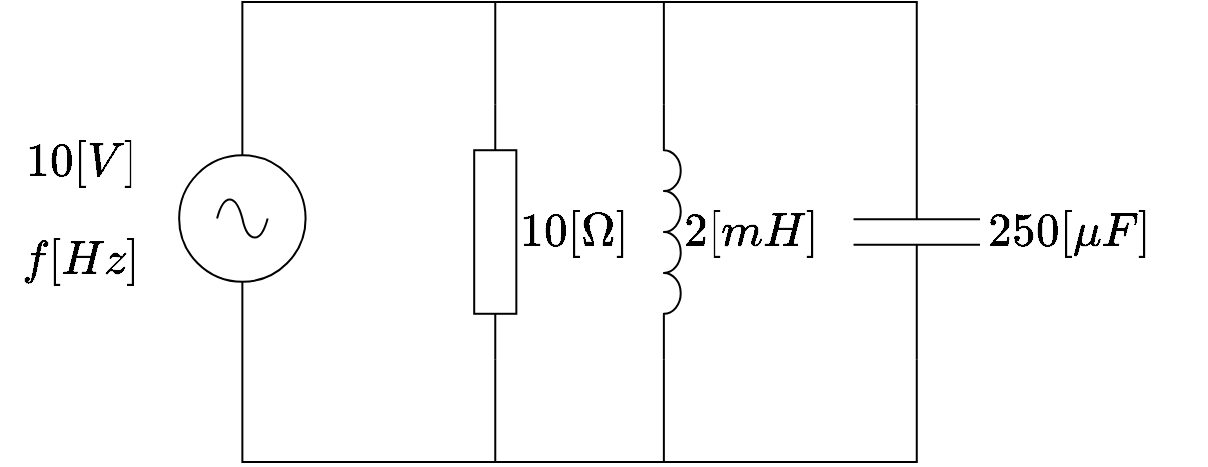 <mxfile version="17.4.2" type="device"><diagram id="HIdZtxl3EPT_my5MuUD0" name="ページ1"><mxGraphModel dx="1106" dy="847" grid="1" gridSize="10" guides="1" tooltips="1" connect="1" arrows="1" fold="1" page="1" pageScale="1" pageWidth="827" pageHeight="1169" math="1" shadow="0"><root><mxCell id="0"/><mxCell id="1" parent="0"/><mxCell id="dWAviFBEgfnh-thKBLKT-1" value="" style="group" vertex="1" connectable="0" parent="1"><mxGeometry x="160" y="340" width="490" height="230" as="geometry"/></mxCell><mxCell id="7YMbO9vAnMJMHe8ED_cx-1" value="" style="pointerEvents=1;verticalLabelPosition=middle;shadow=0;dashed=0;align=right;html=1;verticalAlign=middle;shape=mxgraph.electrical.signal_sources.source;aspect=fixed;points=[[0.5,0,0],[1,0.5,0],[0.5,1,0],[0,0.5,0]];elSignalType=ac;labelPosition=left;" parent="dWAviFBEgfnh-thKBLKT-1" vertex="1"><mxGeometry x="89.57" y="76.667" width="63.226" height="63.226" as="geometry"/></mxCell><mxCell id="7YMbO9vAnMJMHe8ED_cx-2" value="`10[\Omega]`" style="pointerEvents=1;verticalLabelPosition=middle;shadow=0;dashed=0;align=left;html=1;verticalAlign=middle;shape=mxgraph.electrical.resistors.resistor_1;direction=south;labelPosition=right;fontSize=20;" parent="dWAviFBEgfnh-thKBLKT-1" vertex="1"><mxGeometry x="237.097" y="51.111" width="21.075" height="127.778" as="geometry"/></mxCell><mxCell id="7YMbO9vAnMJMHe8ED_cx-3" value="`250[\mu F]`" style="pointerEvents=1;verticalLabelPosition=middle;shadow=0;dashed=0;align=left;html=1;verticalAlign=middle;shape=mxgraph.electrical.capacitors.capacitor_1;direction=south;labelPosition=right;fontSize=20;spacingRight=1;spacing=4;" parent="dWAviFBEgfnh-thKBLKT-1" vertex="1"><mxGeometry x="426.774" y="51.111" width="63.226" height="127.778" as="geometry"/></mxCell><mxCell id="7YMbO9vAnMJMHe8ED_cx-4" value="`2[mH]`" style="pointerEvents=1;verticalLabelPosition=middle;shadow=0;dashed=0;align=left;html=1;verticalAlign=middle;shape=mxgraph.electrical.inductors.inductor_3;direction=south;labelPosition=right;fontSize=20;" parent="dWAviFBEgfnh-thKBLKT-1" vertex="1"><mxGeometry x="331.935" y="51.111" width="8.43" height="127.778" as="geometry"/></mxCell><mxCell id="7YMbO9vAnMJMHe8ED_cx-5" value="" style="endArrow=none;html=1;rounded=0;entryX=1;entryY=0.5;entryDx=0;entryDy=0;entryPerimeter=0;exitX=0.5;exitY=1;exitDx=0;exitDy=0;exitPerimeter=0;" parent="dWAviFBEgfnh-thKBLKT-1" source="7YMbO9vAnMJMHe8ED_cx-1" target="7YMbO9vAnMJMHe8ED_cx-3" edge="1"><mxGeometry width="50" height="50" relative="1" as="geometry"><mxPoint x="363.548" y="153.333" as="sourcePoint"/><mxPoint x="416.237" y="89.444" as="targetPoint"/><Array as="points"><mxPoint x="121.183" y="230.0"/><mxPoint x="458.387" y="230.0"/></Array></mxGeometry></mxCell><mxCell id="7YMbO9vAnMJMHe8ED_cx-6" value="" style="endArrow=none;html=1;rounded=0;entryX=0;entryY=0.5;entryDx=0;entryDy=0;entryPerimeter=0;exitX=0.5;exitY=0;exitDx=0;exitDy=0;exitPerimeter=0;" parent="dWAviFBEgfnh-thKBLKT-1" source="7YMbO9vAnMJMHe8ED_cx-1" target="7YMbO9vAnMJMHe8ED_cx-3" edge="1"><mxGeometry width="50" height="50" relative="1" as="geometry"><mxPoint x="363.548" y="153.333" as="sourcePoint"/><mxPoint x="416.237" y="89.444" as="targetPoint"/><Array as="points"><mxPoint x="121.183"/><mxPoint x="458.387"/></Array></mxGeometry></mxCell><mxCell id="7YMbO9vAnMJMHe8ED_cx-7" value="" style="endArrow=none;html=1;rounded=0;entryX=1;entryY=1;entryDx=0;entryDy=0;entryPerimeter=0;" parent="dWAviFBEgfnh-thKBLKT-1" target="7YMbO9vAnMJMHe8ED_cx-4" edge="1"><mxGeometry width="50" height="50" relative="1" as="geometry"><mxPoint x="331.935" y="230.0" as="sourcePoint"/><mxPoint x="416.237" y="89.444" as="targetPoint"/></mxGeometry></mxCell><mxCell id="7YMbO9vAnMJMHe8ED_cx-8" value="" style="endArrow=none;html=1;rounded=0;" parent="dWAviFBEgfnh-thKBLKT-1" edge="1"><mxGeometry width="50" height="50" relative="1" as="geometry"><mxPoint x="331.935" y="51.111" as="sourcePoint"/><mxPoint x="331.935" as="targetPoint"/></mxGeometry></mxCell><mxCell id="7YMbO9vAnMJMHe8ED_cx-9" value="" style="endArrow=none;html=1;rounded=0;exitX=1;exitY=0.5;exitDx=0;exitDy=0;exitPerimeter=0;" parent="dWAviFBEgfnh-thKBLKT-1" source="7YMbO9vAnMJMHe8ED_cx-2" edge="1"><mxGeometry width="50" height="50" relative="1" as="geometry"><mxPoint x="363.548" y="153.333" as="sourcePoint"/><mxPoint x="247.634" y="230.0" as="targetPoint"/></mxGeometry></mxCell><mxCell id="7YMbO9vAnMJMHe8ED_cx-10" value="" style="endArrow=none;html=1;rounded=0;exitX=0;exitY=0.5;exitDx=0;exitDy=0;exitPerimeter=0;" parent="dWAviFBEgfnh-thKBLKT-1" source="7YMbO9vAnMJMHe8ED_cx-2" edge="1"><mxGeometry width="50" height="50" relative="1" as="geometry"><mxPoint x="363.548" y="153.333" as="sourcePoint"/><mxPoint x="247.634" as="targetPoint"/></mxGeometry></mxCell><mxCell id="7YMbO9vAnMJMHe8ED_cx-11" value="&lt;span style=&quot;text-align: right; font-size: 20px;&quot;&gt;`10[V]`&lt;/span&gt;&lt;br style=&quot;text-align: right; font-size: 20px;&quot;&gt;&lt;br style=&quot;text-align: right; font-size: 20px;&quot;&gt;&lt;span style=&quot;text-align: right; font-size: 20px;&quot;&gt;`f[Hz]`&lt;/span&gt;" style="text;html=1;align=center;verticalAlign=middle;resizable=0;points=[];autosize=1;strokeColor=none;fillColor=none;fontSize=20;" parent="dWAviFBEgfnh-thKBLKT-1" vertex="1"><mxGeometry y="63.889" width="80" height="80" as="geometry"/></mxCell></root></mxGraphModel></diagram></mxfile>